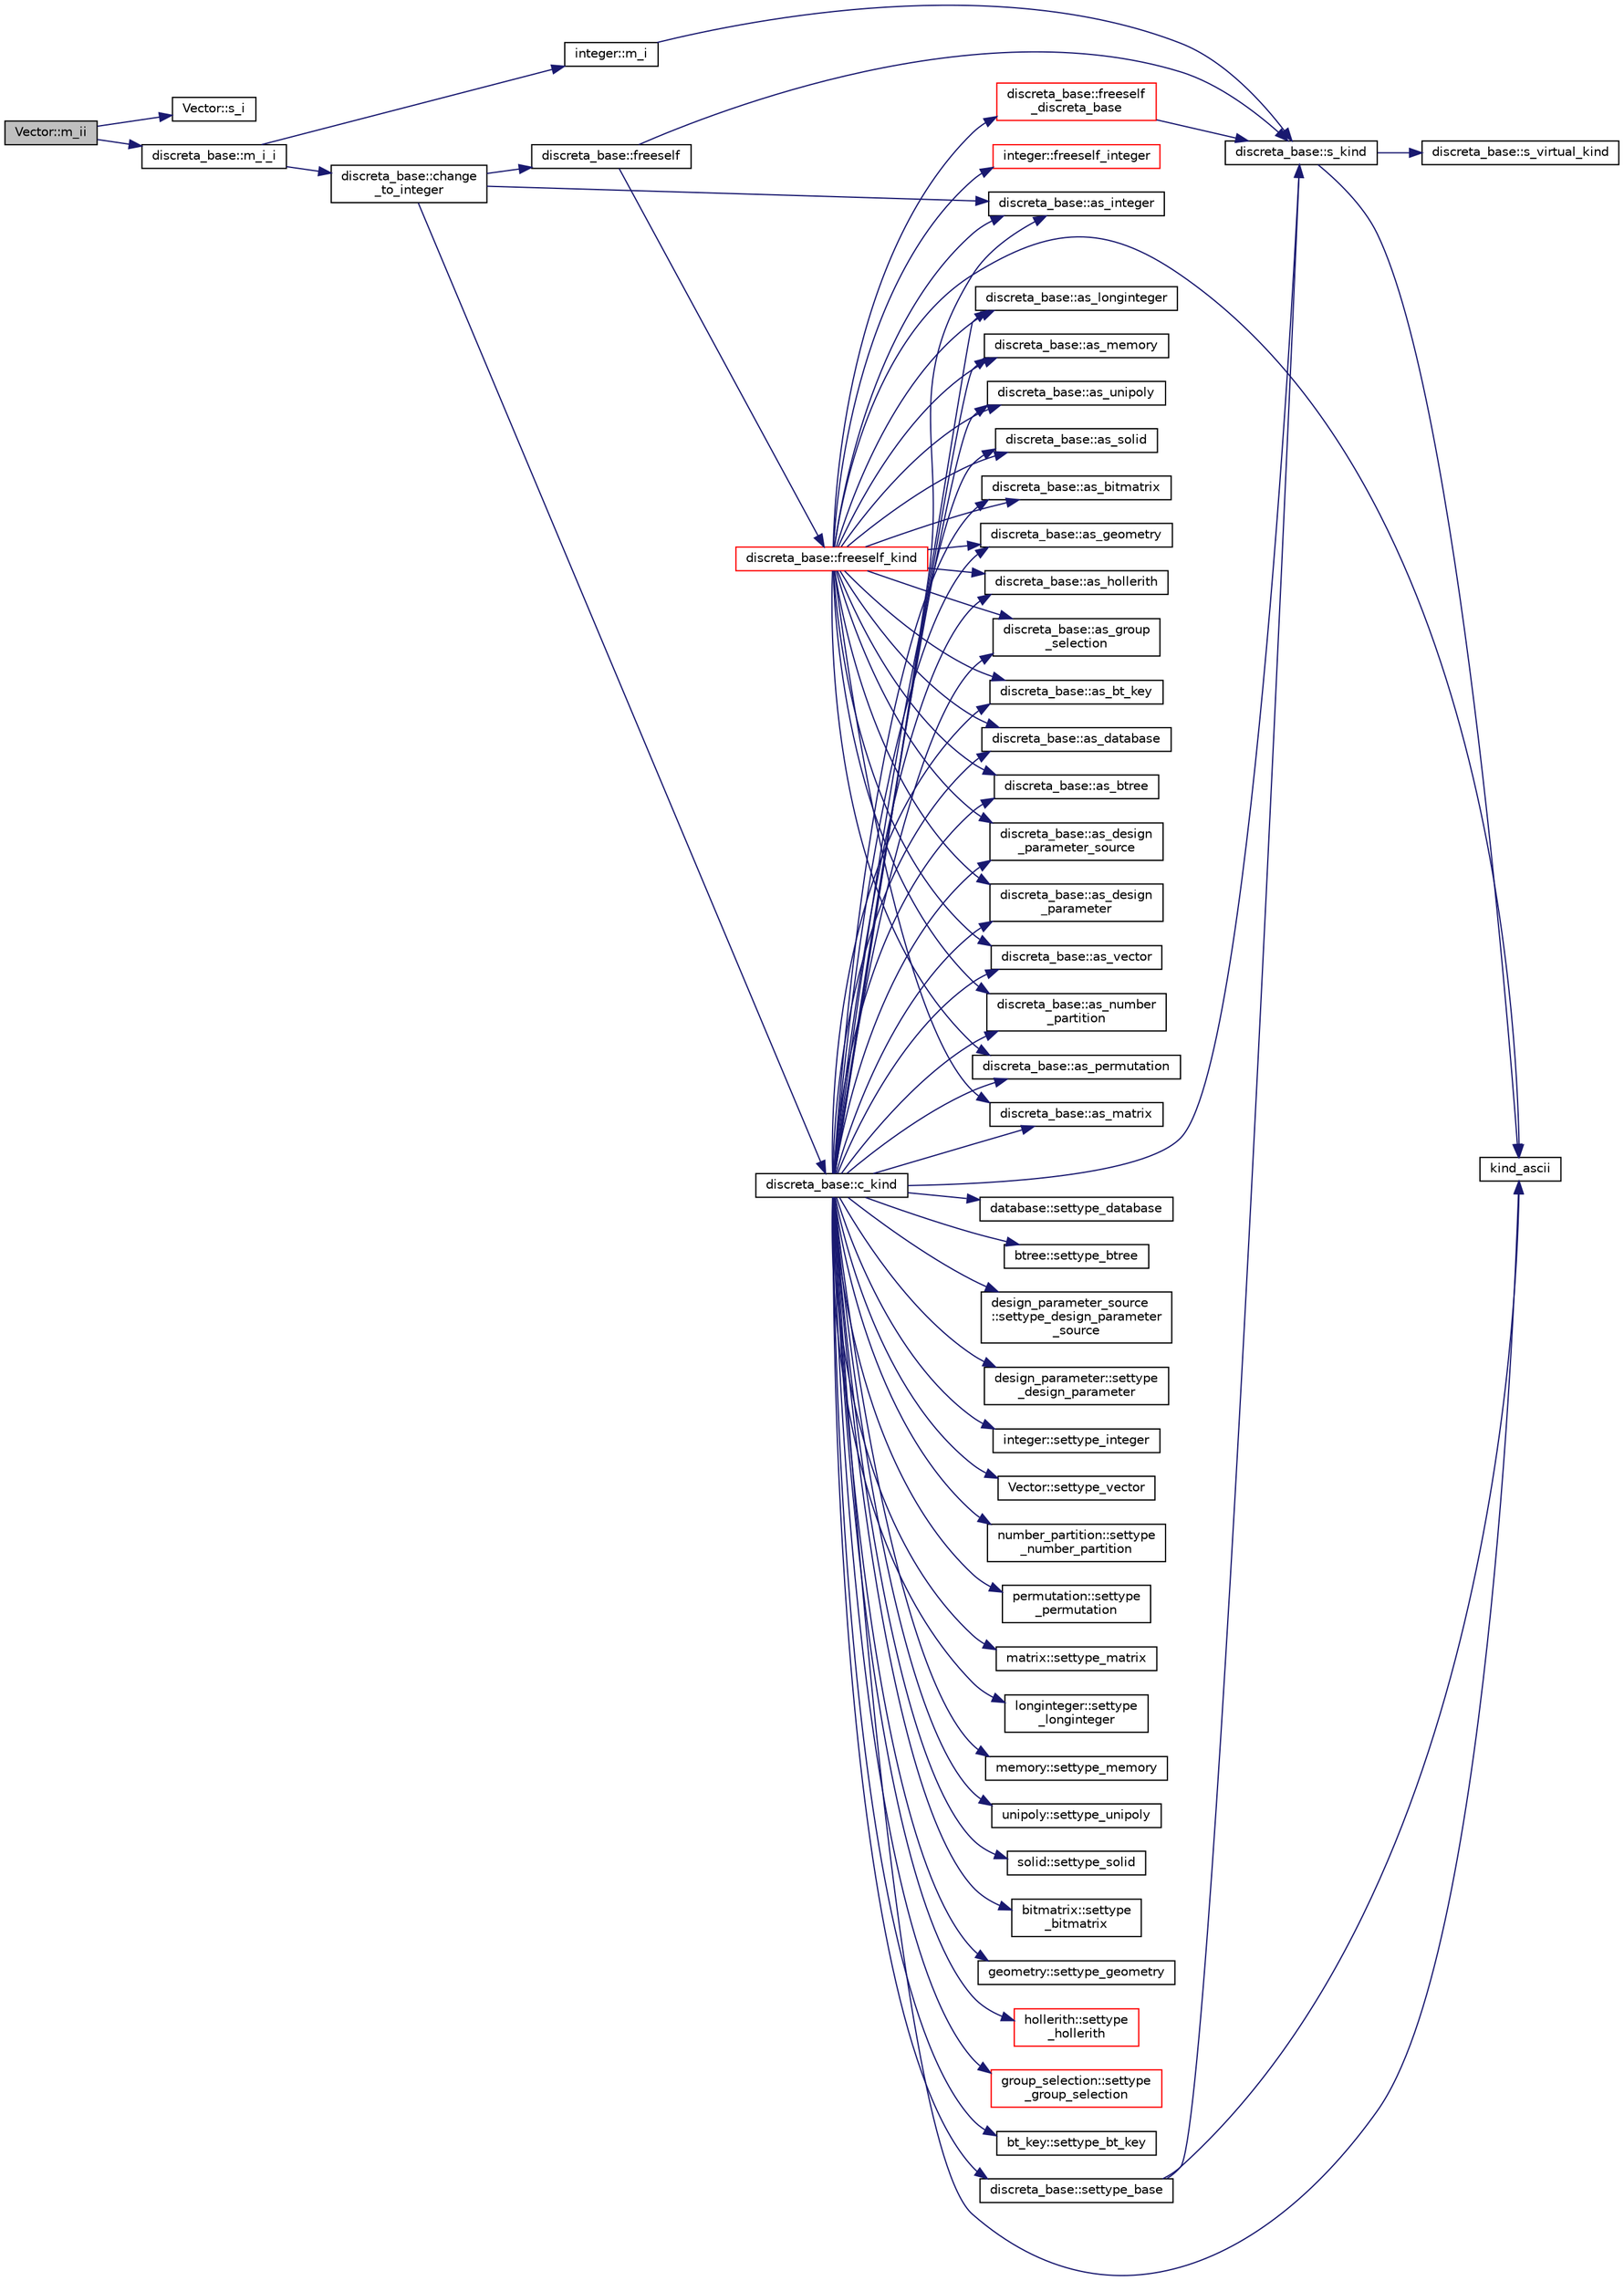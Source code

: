 digraph "Vector::m_ii"
{
  edge [fontname="Helvetica",fontsize="10",labelfontname="Helvetica",labelfontsize="10"];
  node [fontname="Helvetica",fontsize="10",shape=record];
  rankdir="LR";
  Node2456 [label="Vector::m_ii",height=0.2,width=0.4,color="black", fillcolor="grey75", style="filled", fontcolor="black"];
  Node2456 -> Node2457 [color="midnightblue",fontsize="10",style="solid",fontname="Helvetica"];
  Node2457 [label="Vector::s_i",height=0.2,width=0.4,color="black", fillcolor="white", style="filled",URL="$d5/db2/class_vector.html#a1c4fe1752523df8119f70dd550244871"];
  Node2456 -> Node2458 [color="midnightblue",fontsize="10",style="solid",fontname="Helvetica"];
  Node2458 [label="discreta_base::m_i_i",height=0.2,width=0.4,color="black", fillcolor="white", style="filled",URL="$d7/d71/classdiscreta__base.html#aa231464a9d4bc233f66608021c9ad997"];
  Node2458 -> Node2459 [color="midnightblue",fontsize="10",style="solid",fontname="Helvetica"];
  Node2459 [label="discreta_base::change\l_to_integer",height=0.2,width=0.4,color="black", fillcolor="white", style="filled",URL="$d7/d71/classdiscreta__base.html#a58a5a5bd8f8e6f2dd7b4483b66dc7bb9"];
  Node2459 -> Node2460 [color="midnightblue",fontsize="10",style="solid",fontname="Helvetica"];
  Node2460 [label="discreta_base::freeself",height=0.2,width=0.4,color="black", fillcolor="white", style="filled",URL="$d7/d71/classdiscreta__base.html#a9a3c9501a562293b5667c11b9174d6e5"];
  Node2460 -> Node2461 [color="midnightblue",fontsize="10",style="solid",fontname="Helvetica"];
  Node2461 [label="discreta_base::freeself_kind",height=0.2,width=0.4,color="red", fillcolor="white", style="filled",URL="$d7/d71/classdiscreta__base.html#a63a23ada2165b3838fab719ed458cec8"];
  Node2461 -> Node2462 [color="midnightblue",fontsize="10",style="solid",fontname="Helvetica"];
  Node2462 [label="discreta_base::freeself\l_discreta_base",height=0.2,width=0.4,color="red", fillcolor="white", style="filled",URL="$d7/d71/classdiscreta__base.html#a8b1ec2cee4566034441e066dc2c027db"];
  Node2462 -> Node2463 [color="midnightblue",fontsize="10",style="solid",fontname="Helvetica"];
  Node2463 [label="discreta_base::s_kind",height=0.2,width=0.4,color="black", fillcolor="white", style="filled",URL="$d7/d71/classdiscreta__base.html#a8a830025c74adbbc3362418a7c2ba157"];
  Node2463 -> Node2464 [color="midnightblue",fontsize="10",style="solid",fontname="Helvetica"];
  Node2464 [label="discreta_base::s_virtual_kind",height=0.2,width=0.4,color="black", fillcolor="white", style="filled",URL="$d7/d71/classdiscreta__base.html#a52778a6d6943a468be083d0785d418fb"];
  Node2463 -> Node2465 [color="midnightblue",fontsize="10",style="solid",fontname="Helvetica"];
  Node2465 [label="kind_ascii",height=0.2,width=0.4,color="black", fillcolor="white", style="filled",URL="$d9/d60/discreta_8h.html#ad0ce825a9f29bc6cec27e1b64cfe27bf"];
  Node2461 -> Node2469 [color="midnightblue",fontsize="10",style="solid",fontname="Helvetica"];
  Node2469 [label="discreta_base::as_integer",height=0.2,width=0.4,color="black", fillcolor="white", style="filled",URL="$d7/d71/classdiscreta__base.html#a00d7691eaf874fd283d942692fe8dd26"];
  Node2461 -> Node2470 [color="midnightblue",fontsize="10",style="solid",fontname="Helvetica"];
  Node2470 [label="integer::freeself_integer",height=0.2,width=0.4,color="red", fillcolor="white", style="filled",URL="$d0/de5/classinteger.html#a02eb557612c9db1820dd75a77151edc0"];
  Node2461 -> Node2471 [color="midnightblue",fontsize="10",style="solid",fontname="Helvetica"];
  Node2471 [label="discreta_base::as_vector",height=0.2,width=0.4,color="black", fillcolor="white", style="filled",URL="$d7/d71/classdiscreta__base.html#a7bdd6cae39c380b128ee9e17e42cf020"];
  Node2461 -> Node2474 [color="midnightblue",fontsize="10",style="solid",fontname="Helvetica"];
  Node2474 [label="discreta_base::as_number\l_partition",height=0.2,width=0.4,color="black", fillcolor="white", style="filled",URL="$d7/d71/classdiscreta__base.html#a307aa09de0e925d46697707968ffab00"];
  Node2461 -> Node2476 [color="midnightblue",fontsize="10",style="solid",fontname="Helvetica"];
  Node2476 [label="discreta_base::as_permutation",height=0.2,width=0.4,color="black", fillcolor="white", style="filled",URL="$d7/d71/classdiscreta__base.html#aa4e72f36a82984239b12ae831e131098"];
  Node2461 -> Node2478 [color="midnightblue",fontsize="10",style="solid",fontname="Helvetica"];
  Node2478 [label="discreta_base::as_matrix",height=0.2,width=0.4,color="black", fillcolor="white", style="filled",URL="$d7/d71/classdiscreta__base.html#ae4d7f56d917a4707b838fbffde6467ff"];
  Node2461 -> Node2481 [color="midnightblue",fontsize="10",style="solid",fontname="Helvetica"];
  Node2481 [label="discreta_base::as_longinteger",height=0.2,width=0.4,color="black", fillcolor="white", style="filled",URL="$d7/d71/classdiscreta__base.html#a20a094639eb711b10c8694c51937f7cd"];
  Node2461 -> Node2484 [color="midnightblue",fontsize="10",style="solid",fontname="Helvetica"];
  Node2484 [label="discreta_base::as_memory",height=0.2,width=0.4,color="black", fillcolor="white", style="filled",URL="$d7/d71/classdiscreta__base.html#ad94b2d7dce0cd4fa22db57f6e79c4bd2"];
  Node2461 -> Node2486 [color="midnightblue",fontsize="10",style="solid",fontname="Helvetica"];
  Node2486 [label="discreta_base::as_unipoly",height=0.2,width=0.4,color="black", fillcolor="white", style="filled",URL="$d7/d71/classdiscreta__base.html#ad50d8027f039fe5c2478cddb243adc9d"];
  Node2461 -> Node2488 [color="midnightblue",fontsize="10",style="solid",fontname="Helvetica"];
  Node2488 [label="discreta_base::as_solid",height=0.2,width=0.4,color="black", fillcolor="white", style="filled",URL="$d7/d71/classdiscreta__base.html#a1fc5f2b85ec97ab0a69dd64903c970a5"];
  Node2461 -> Node2490 [color="midnightblue",fontsize="10",style="solid",fontname="Helvetica"];
  Node2490 [label="discreta_base::as_bitmatrix",height=0.2,width=0.4,color="black", fillcolor="white", style="filled",URL="$d7/d71/classdiscreta__base.html#a071ad54ea8ef6c9d1d15f532e5a76df6"];
  Node2461 -> Node2492 [color="midnightblue",fontsize="10",style="solid",fontname="Helvetica"];
  Node2492 [label="discreta_base::as_geometry",height=0.2,width=0.4,color="black", fillcolor="white", style="filled",URL="$d7/d71/classdiscreta__base.html#a38fc7b4cdd830703e9d87354b79bc5c8"];
  Node2461 -> Node2494 [color="midnightblue",fontsize="10",style="solid",fontname="Helvetica"];
  Node2494 [label="discreta_base::as_hollerith",height=0.2,width=0.4,color="black", fillcolor="white", style="filled",URL="$d7/d71/classdiscreta__base.html#a3e66f82711f314710107e2f29e589690"];
  Node2461 -> Node2496 [color="midnightblue",fontsize="10",style="solid",fontname="Helvetica"];
  Node2496 [label="discreta_base::as_group\l_selection",height=0.2,width=0.4,color="black", fillcolor="white", style="filled",URL="$d7/d71/classdiscreta__base.html#aae1bac4883c567718bef9fb610abbdc8"];
  Node2461 -> Node2498 [color="midnightblue",fontsize="10",style="solid",fontname="Helvetica"];
  Node2498 [label="discreta_base::as_bt_key",height=0.2,width=0.4,color="black", fillcolor="white", style="filled",URL="$d7/d71/classdiscreta__base.html#a2734c6e08dca17cf6588bd5064ec1b9f"];
  Node2461 -> Node2500 [color="midnightblue",fontsize="10",style="solid",fontname="Helvetica"];
  Node2500 [label="discreta_base::as_database",height=0.2,width=0.4,color="black", fillcolor="white", style="filled",URL="$d7/d71/classdiscreta__base.html#ab055d39d58210a2b03ba3d33703b09a9"];
  Node2461 -> Node2502 [color="midnightblue",fontsize="10",style="solid",fontname="Helvetica"];
  Node2502 [label="discreta_base::as_btree",height=0.2,width=0.4,color="black", fillcolor="white", style="filled",URL="$d7/d71/classdiscreta__base.html#a78e76674cef2ec113c17989c11288778"];
  Node2461 -> Node2504 [color="midnightblue",fontsize="10",style="solid",fontname="Helvetica"];
  Node2504 [label="discreta_base::as_design\l_parameter_source",height=0.2,width=0.4,color="black", fillcolor="white", style="filled",URL="$d7/d71/classdiscreta__base.html#a59cbf837c6582ded5bc586265d13d81a"];
  Node2461 -> Node2506 [color="midnightblue",fontsize="10",style="solid",fontname="Helvetica"];
  Node2506 [label="discreta_base::as_design\l_parameter",height=0.2,width=0.4,color="black", fillcolor="white", style="filled",URL="$d7/d71/classdiscreta__base.html#aab24ff38ea1c5471ab3de42e014d0f2a"];
  Node2461 -> Node2465 [color="midnightblue",fontsize="10",style="solid",fontname="Helvetica"];
  Node2460 -> Node2463 [color="midnightblue",fontsize="10",style="solid",fontname="Helvetica"];
  Node2459 -> Node2508 [color="midnightblue",fontsize="10",style="solid",fontname="Helvetica"];
  Node2508 [label="discreta_base::c_kind",height=0.2,width=0.4,color="black", fillcolor="white", style="filled",URL="$d7/d71/classdiscreta__base.html#adc2ff61589c2d083688e7a43f333cb62"];
  Node2508 -> Node2509 [color="midnightblue",fontsize="10",style="solid",fontname="Helvetica"];
  Node2509 [label="discreta_base::settype_base",height=0.2,width=0.4,color="black", fillcolor="white", style="filled",URL="$d7/d71/classdiscreta__base.html#a4f42899a89447d1c3993ea07c38f8ad4"];
  Node2509 -> Node2463 [color="midnightblue",fontsize="10",style="solid",fontname="Helvetica"];
  Node2509 -> Node2465 [color="midnightblue",fontsize="10",style="solid",fontname="Helvetica"];
  Node2508 -> Node2469 [color="midnightblue",fontsize="10",style="solid",fontname="Helvetica"];
  Node2508 -> Node2510 [color="midnightblue",fontsize="10",style="solid",fontname="Helvetica"];
  Node2510 [label="integer::settype_integer",height=0.2,width=0.4,color="black", fillcolor="white", style="filled",URL="$d0/de5/classinteger.html#a6265c65ef311229acd513d748faba796"];
  Node2508 -> Node2471 [color="midnightblue",fontsize="10",style="solid",fontname="Helvetica"];
  Node2508 -> Node2511 [color="midnightblue",fontsize="10",style="solid",fontname="Helvetica"];
  Node2511 [label="Vector::settype_vector",height=0.2,width=0.4,color="black", fillcolor="white", style="filled",URL="$d5/db2/class_vector.html#a34e0d00b18c051f23904a8429fa6c8b4"];
  Node2508 -> Node2474 [color="midnightblue",fontsize="10",style="solid",fontname="Helvetica"];
  Node2508 -> Node2512 [color="midnightblue",fontsize="10",style="solid",fontname="Helvetica"];
  Node2512 [label="number_partition::settype\l_number_partition",height=0.2,width=0.4,color="black", fillcolor="white", style="filled",URL="$df/d50/classnumber__partition.html#a3aaec1b557758f643ffc8555bbc358be"];
  Node2508 -> Node2476 [color="midnightblue",fontsize="10",style="solid",fontname="Helvetica"];
  Node2508 -> Node2513 [color="midnightblue",fontsize="10",style="solid",fontname="Helvetica"];
  Node2513 [label="permutation::settype\l_permutation",height=0.2,width=0.4,color="black", fillcolor="white", style="filled",URL="$d0/d08/classpermutation.html#af1eea29f86195cede9562e444664c28c"];
  Node2508 -> Node2478 [color="midnightblue",fontsize="10",style="solid",fontname="Helvetica"];
  Node2508 -> Node2514 [color="midnightblue",fontsize="10",style="solid",fontname="Helvetica"];
  Node2514 [label="matrix::settype_matrix",height=0.2,width=0.4,color="black", fillcolor="white", style="filled",URL="$d1/d8d/classmatrix.html#a1780283a64a789e4084d792683d276bb"];
  Node2508 -> Node2481 [color="midnightblue",fontsize="10",style="solid",fontname="Helvetica"];
  Node2508 -> Node2515 [color="midnightblue",fontsize="10",style="solid",fontname="Helvetica"];
  Node2515 [label="longinteger::settype\l_longinteger",height=0.2,width=0.4,color="black", fillcolor="white", style="filled",URL="$d3/d71/classlonginteger.html#ae5f811ece8df31b9ff114368a18e1dc5"];
  Node2508 -> Node2484 [color="midnightblue",fontsize="10",style="solid",fontname="Helvetica"];
  Node2508 -> Node2516 [color="midnightblue",fontsize="10",style="solid",fontname="Helvetica"];
  Node2516 [label="memory::settype_memory",height=0.2,width=0.4,color="black", fillcolor="white", style="filled",URL="$d8/d99/classmemory.html#a33aae277f9b8fe36b02e9d5da895451b"];
  Node2508 -> Node2486 [color="midnightblue",fontsize="10",style="solid",fontname="Helvetica"];
  Node2508 -> Node2517 [color="midnightblue",fontsize="10",style="solid",fontname="Helvetica"];
  Node2517 [label="unipoly::settype_unipoly",height=0.2,width=0.4,color="black", fillcolor="white", style="filled",URL="$d1/d89/classunipoly.html#a8db854fcc85c5e1150b1f1b1c005c95b"];
  Node2508 -> Node2488 [color="midnightblue",fontsize="10",style="solid",fontname="Helvetica"];
  Node2508 -> Node2518 [color="midnightblue",fontsize="10",style="solid",fontname="Helvetica"];
  Node2518 [label="solid::settype_solid",height=0.2,width=0.4,color="black", fillcolor="white", style="filled",URL="$d8/def/classsolid.html#a775bd4821f75a8aee4ea3d4335ff90e0"];
  Node2508 -> Node2490 [color="midnightblue",fontsize="10",style="solid",fontname="Helvetica"];
  Node2508 -> Node2519 [color="midnightblue",fontsize="10",style="solid",fontname="Helvetica"];
  Node2519 [label="bitmatrix::settype\l_bitmatrix",height=0.2,width=0.4,color="black", fillcolor="white", style="filled",URL="$de/dc8/classbitmatrix.html#acb571d947f9526665ebbdc0ce3e2a973"];
  Node2508 -> Node2492 [color="midnightblue",fontsize="10",style="solid",fontname="Helvetica"];
  Node2508 -> Node2520 [color="midnightblue",fontsize="10",style="solid",fontname="Helvetica"];
  Node2520 [label="geometry::settype_geometry",height=0.2,width=0.4,color="black", fillcolor="white", style="filled",URL="$da/d44/classgeometry.html#ab4a336baba6a3f56f5ffa053a5be5ba7"];
  Node2508 -> Node2494 [color="midnightblue",fontsize="10",style="solid",fontname="Helvetica"];
  Node2508 -> Node2521 [color="midnightblue",fontsize="10",style="solid",fontname="Helvetica"];
  Node2521 [label="hollerith::settype\l_hollerith",height=0.2,width=0.4,color="red", fillcolor="white", style="filled",URL="$d8/d99/classhollerith.html#a23bbd4acfc88a0e90f1245f243f51f76"];
  Node2508 -> Node2496 [color="midnightblue",fontsize="10",style="solid",fontname="Helvetica"];
  Node2508 -> Node2523 [color="midnightblue",fontsize="10",style="solid",fontname="Helvetica"];
  Node2523 [label="group_selection::settype\l_group_selection",height=0.2,width=0.4,color="red", fillcolor="white", style="filled",URL="$d6/db0/classgroup__selection.html#a015ed73b7b8d784bedd4d11ac1fc0ec1"];
  Node2508 -> Node2498 [color="midnightblue",fontsize="10",style="solid",fontname="Helvetica"];
  Node2508 -> Node2525 [color="midnightblue",fontsize="10",style="solid",fontname="Helvetica"];
  Node2525 [label="bt_key::settype_bt_key",height=0.2,width=0.4,color="black", fillcolor="white", style="filled",URL="$d1/de5/classbt__key.html#a352bb10beb7c789d8d29373035824800"];
  Node2508 -> Node2500 [color="midnightblue",fontsize="10",style="solid",fontname="Helvetica"];
  Node2508 -> Node2526 [color="midnightblue",fontsize="10",style="solid",fontname="Helvetica"];
  Node2526 [label="database::settype_database",height=0.2,width=0.4,color="black", fillcolor="white", style="filled",URL="$db/d72/classdatabase.html#a014639aa001462e480eb1f3984839b72"];
  Node2508 -> Node2502 [color="midnightblue",fontsize="10",style="solid",fontname="Helvetica"];
  Node2508 -> Node2527 [color="midnightblue",fontsize="10",style="solid",fontname="Helvetica"];
  Node2527 [label="btree::settype_btree",height=0.2,width=0.4,color="black", fillcolor="white", style="filled",URL="$dd/db0/classbtree.html#a5a1b9773c848908a6050cc733d2d9780"];
  Node2508 -> Node2504 [color="midnightblue",fontsize="10",style="solid",fontname="Helvetica"];
  Node2508 -> Node2528 [color="midnightblue",fontsize="10",style="solid",fontname="Helvetica"];
  Node2528 [label="design_parameter_source\l::settype_design_parameter\l_source",height=0.2,width=0.4,color="black", fillcolor="white", style="filled",URL="$df/d4b/classdesign__parameter__source.html#a3af3b851df87bd1661fb9c9ce18822c8"];
  Node2508 -> Node2506 [color="midnightblue",fontsize="10",style="solid",fontname="Helvetica"];
  Node2508 -> Node2529 [color="midnightblue",fontsize="10",style="solid",fontname="Helvetica"];
  Node2529 [label="design_parameter::settype\l_design_parameter",height=0.2,width=0.4,color="black", fillcolor="white", style="filled",URL="$da/d94/classdesign__parameter.html#a8b19d277f2b7d09c2531a527dfc0359e"];
  Node2508 -> Node2465 [color="midnightblue",fontsize="10",style="solid",fontname="Helvetica"];
  Node2508 -> Node2463 [color="midnightblue",fontsize="10",style="solid",fontname="Helvetica"];
  Node2459 -> Node2469 [color="midnightblue",fontsize="10",style="solid",fontname="Helvetica"];
  Node2458 -> Node2530 [color="midnightblue",fontsize="10",style="solid",fontname="Helvetica"];
  Node2530 [label="integer::m_i",height=0.2,width=0.4,color="black", fillcolor="white", style="filled",URL="$d0/de5/classinteger.html#a869091f0a0f35f5354c8c4a70250e8a9"];
  Node2530 -> Node2463 [color="midnightblue",fontsize="10",style="solid",fontname="Helvetica"];
}
